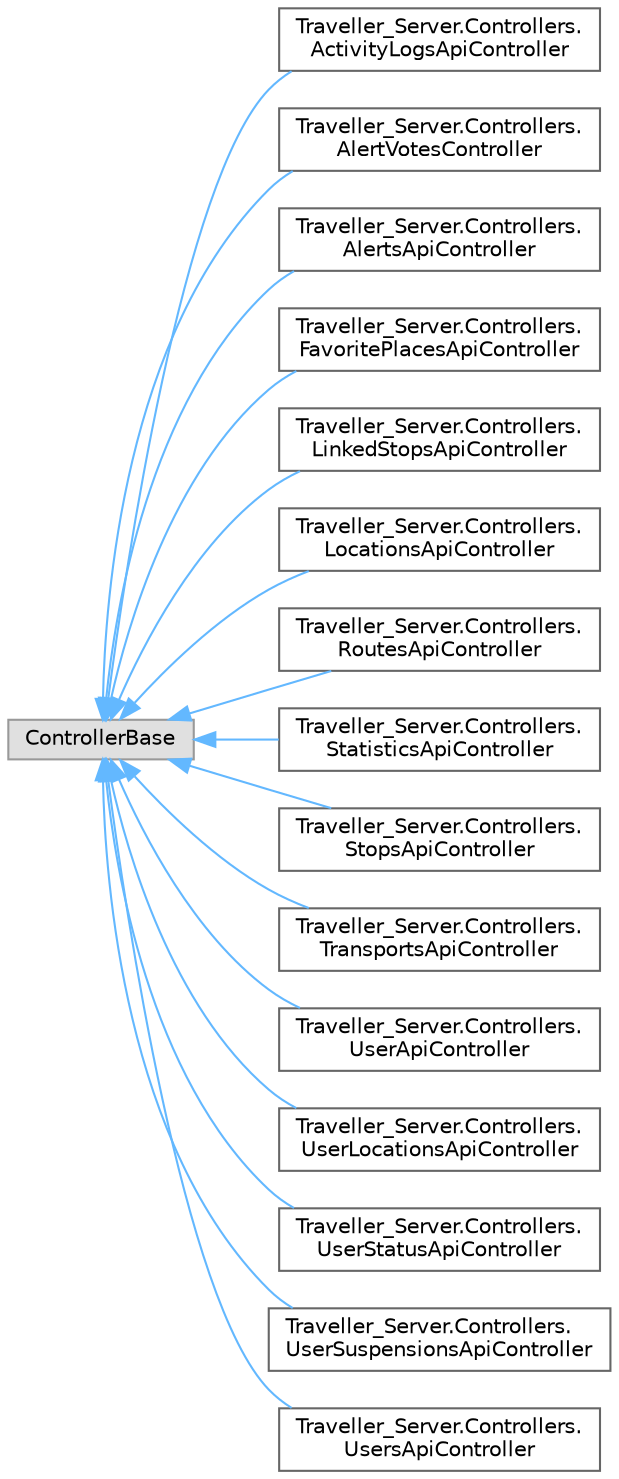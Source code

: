 digraph "Graphical Class Hierarchy"
{
 // LATEX_PDF_SIZE
  bgcolor="transparent";
  edge [fontname=Helvetica,fontsize=10,labelfontname=Helvetica,labelfontsize=10];
  node [fontname=Helvetica,fontsize=10,shape=box,height=0.2,width=0.4];
  rankdir="LR";
  Node0 [label="ControllerBase",height=0.2,width=0.4,color="grey60", fillcolor="#E0E0E0", style="filled",tooltip=" "];
  Node0 -> Node1 [dir="back",color="steelblue1",style="solid"];
  Node1 [label="Traveller_Server.Controllers.\lActivityLogsApiController",height=0.2,width=0.4,color="grey40", fillcolor="white", style="filled",URL="$class_traveller___server_1_1_controllers_1_1_activity_logs_api_controller.html",tooltip=" "];
  Node0 -> Node2 [dir="back",color="steelblue1",style="solid"];
  Node2 [label="Traveller_Server.Controllers.\lAlertVotesController",height=0.2,width=0.4,color="grey40", fillcolor="white", style="filled",URL="$class_traveller___server_1_1_controllers_1_1_alert_votes_controller.html",tooltip=" "];
  Node0 -> Node3 [dir="back",color="steelblue1",style="solid"];
  Node3 [label="Traveller_Server.Controllers.\lAlertsApiController",height=0.2,width=0.4,color="grey40", fillcolor="white", style="filled",URL="$class_traveller___server_1_1_controllers_1_1_alerts_api_controller.html",tooltip=" "];
  Node0 -> Node4 [dir="back",color="steelblue1",style="solid"];
  Node4 [label="Traveller_Server.Controllers.\lFavoritePlacesApiController",height=0.2,width=0.4,color="grey40", fillcolor="white", style="filled",URL="$class_traveller___server_1_1_controllers_1_1_favorite_places_api_controller.html",tooltip=" "];
  Node0 -> Node5 [dir="back",color="steelblue1",style="solid"];
  Node5 [label="Traveller_Server.Controllers.\lLinkedStopsApiController",height=0.2,width=0.4,color="grey40", fillcolor="white", style="filled",URL="$class_traveller___server_1_1_controllers_1_1_linked_stops_api_controller.html",tooltip=" "];
  Node0 -> Node6 [dir="back",color="steelblue1",style="solid"];
  Node6 [label="Traveller_Server.Controllers.\lLocationsApiController",height=0.2,width=0.4,color="grey40", fillcolor="white", style="filled",URL="$class_traveller___server_1_1_controllers_1_1_locations_api_controller.html",tooltip=" "];
  Node0 -> Node7 [dir="back",color="steelblue1",style="solid"];
  Node7 [label="Traveller_Server.Controllers.\lRoutesApiController",height=0.2,width=0.4,color="grey40", fillcolor="white", style="filled",URL="$class_traveller___server_1_1_controllers_1_1_routes_api_controller.html",tooltip=" "];
  Node0 -> Node8 [dir="back",color="steelblue1",style="solid"];
  Node8 [label="Traveller_Server.Controllers.\lStatisticsApiController",height=0.2,width=0.4,color="grey40", fillcolor="white", style="filled",URL="$class_traveller___server_1_1_controllers_1_1_statistics_api_controller.html",tooltip=" "];
  Node0 -> Node9 [dir="back",color="steelblue1",style="solid"];
  Node9 [label="Traveller_Server.Controllers.\lStopsApiController",height=0.2,width=0.4,color="grey40", fillcolor="white", style="filled",URL="$class_traveller___server_1_1_controllers_1_1_stops_api_controller.html",tooltip=" "];
  Node0 -> Node10 [dir="back",color="steelblue1",style="solid"];
  Node10 [label="Traveller_Server.Controllers.\lTransportsApiController",height=0.2,width=0.4,color="grey40", fillcolor="white", style="filled",URL="$class_traveller___server_1_1_controllers_1_1_transports_api_controller.html",tooltip=" "];
  Node0 -> Node11 [dir="back",color="steelblue1",style="solid"];
  Node11 [label="Traveller_Server.Controllers.\lUserApiController",height=0.2,width=0.4,color="grey40", fillcolor="white", style="filled",URL="$class_traveller___server_1_1_controllers_1_1_user_api_controller.html",tooltip=" "];
  Node0 -> Node12 [dir="back",color="steelblue1",style="solid"];
  Node12 [label="Traveller_Server.Controllers.\lUserLocationsApiController",height=0.2,width=0.4,color="grey40", fillcolor="white", style="filled",URL="$class_traveller___server_1_1_controllers_1_1_user_locations_api_controller.html",tooltip=" "];
  Node0 -> Node13 [dir="back",color="steelblue1",style="solid"];
  Node13 [label="Traveller_Server.Controllers.\lUserStatusApiController",height=0.2,width=0.4,color="grey40", fillcolor="white", style="filled",URL="$class_traveller___server_1_1_controllers_1_1_user_status_api_controller.html",tooltip=" "];
  Node0 -> Node14 [dir="back",color="steelblue1",style="solid"];
  Node14 [label="Traveller_Server.Controllers.\lUserSuspensionsApiController",height=0.2,width=0.4,color="grey40", fillcolor="white", style="filled",URL="$class_traveller___server_1_1_controllers_1_1_user_suspensions_api_controller.html",tooltip=" "];
  Node0 -> Node15 [dir="back",color="steelblue1",style="solid"];
  Node15 [label="Traveller_Server.Controllers.\lUsersApiController",height=0.2,width=0.4,color="grey40", fillcolor="white", style="filled",URL="$class_traveller___server_1_1_controllers_1_1_users_api_controller.html",tooltip=" "];
}
